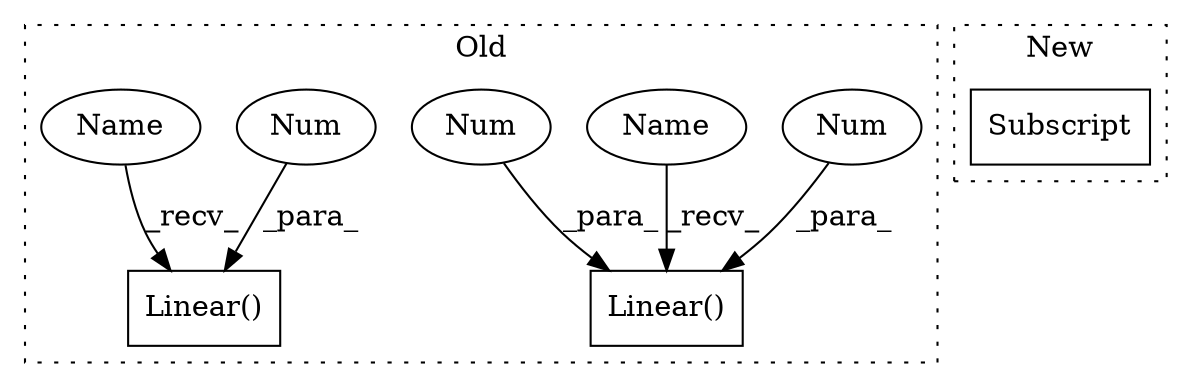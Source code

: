 digraph G {
subgraph cluster0 {
1 [label="Linear()" a="75" s="900,918" l="10,1" shape="box"];
3 [label="Num" a="76" s="915" l="3" shape="ellipse"];
4 [label="Linear()" a="75" s="943,960" l="10,1" shape="box"];
5 [label="Num" a="76" s="910" l="3" shape="ellipse"];
6 [label="Num" a="76" s="958" l="2" shape="ellipse"];
7 [label="Name" a="87" s="943" l="2" shape="ellipse"];
8 [label="Name" a="87" s="900" l="2" shape="ellipse"];
label = "Old";
style="dotted";
}
subgraph cluster1 {
2 [label="Subscript" a="63" s="1086,0" l="19,0" shape="box"];
label = "New";
style="dotted";
}
3 -> 1 [label="_para_"];
5 -> 1 [label="_para_"];
6 -> 4 [label="_para_"];
7 -> 4 [label="_recv_"];
8 -> 1 [label="_recv_"];
}